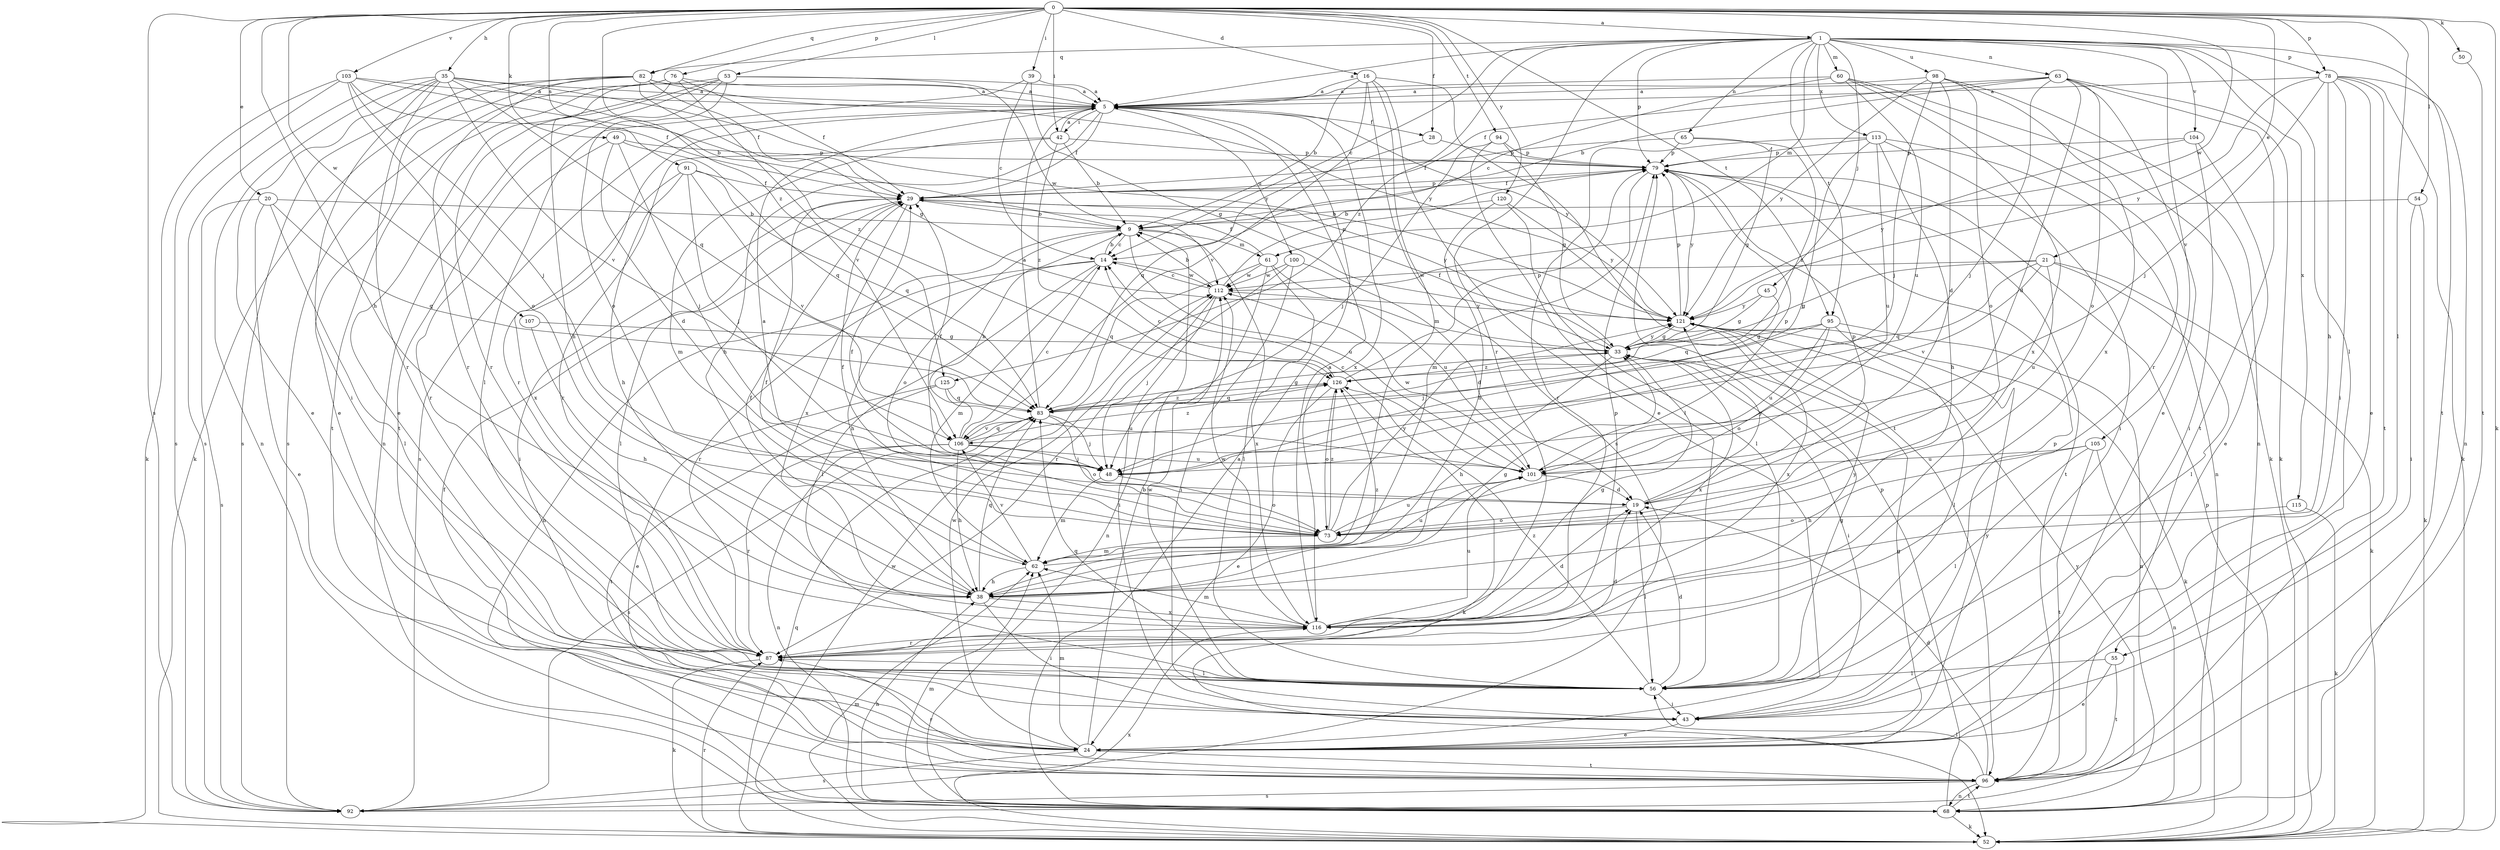 strict digraph  {
0;
1;
5;
9;
14;
16;
19;
20;
21;
24;
28;
29;
33;
35;
38;
39;
42;
43;
45;
48;
49;
50;
52;
53;
54;
55;
56;
60;
61;
62;
63;
65;
68;
73;
76;
78;
79;
82;
83;
87;
91;
92;
94;
95;
96;
98;
100;
101;
103;
104;
105;
106;
107;
112;
113;
115;
116;
120;
121;
125;
126;
0 -> 1  [label=a];
0 -> 16  [label=d];
0 -> 20  [label=e];
0 -> 21  [label=e];
0 -> 28  [label=f];
0 -> 35  [label=h];
0 -> 38  [label=h];
0 -> 39  [label=i];
0 -> 42  [label=i];
0 -> 49  [label=k];
0 -> 50  [label=k];
0 -> 52  [label=k];
0 -> 53  [label=l];
0 -> 54  [label=l];
0 -> 55  [label=l];
0 -> 76  [label=p];
0 -> 78  [label=p];
0 -> 82  [label=q];
0 -> 91  [label=s];
0 -> 92  [label=s];
0 -> 94  [label=t];
0 -> 95  [label=t];
0 -> 103  [label=v];
0 -> 107  [label=w];
0 -> 112  [label=w];
0 -> 120  [label=y];
0 -> 125  [label=z];
1 -> 5  [label=a];
1 -> 14  [label=c];
1 -> 45  [label=j];
1 -> 55  [label=l];
1 -> 60  [label=m];
1 -> 61  [label=m];
1 -> 63  [label=n];
1 -> 65  [label=n];
1 -> 78  [label=p];
1 -> 79  [label=p];
1 -> 82  [label=q];
1 -> 87  [label=r];
1 -> 95  [label=t];
1 -> 96  [label=t];
1 -> 98  [label=u];
1 -> 104  [label=v];
1 -> 105  [label=v];
1 -> 113  [label=x];
1 -> 115  [label=x];
1 -> 125  [label=z];
5 -> 28  [label=f];
5 -> 29  [label=f];
5 -> 38  [label=h];
5 -> 42  [label=i];
5 -> 87  [label=r];
5 -> 92  [label=s];
5 -> 100  [label=u];
5 -> 116  [label=x];
5 -> 121  [label=y];
9 -> 14  [label=c];
9 -> 56  [label=l];
9 -> 61  [label=m];
9 -> 68  [label=n];
9 -> 73  [label=o];
9 -> 101  [label=u];
14 -> 9  [label=b];
14 -> 38  [label=h];
14 -> 56  [label=l];
14 -> 62  [label=m];
14 -> 87  [label=r];
14 -> 112  [label=w];
16 -> 5  [label=a];
16 -> 9  [label=b];
16 -> 24  [label=e];
16 -> 62  [label=m];
16 -> 92  [label=s];
16 -> 96  [label=t];
16 -> 106  [label=v];
19 -> 29  [label=f];
19 -> 56  [label=l];
19 -> 73  [label=o];
19 -> 79  [label=p];
19 -> 121  [label=y];
20 -> 9  [label=b];
20 -> 24  [label=e];
20 -> 56  [label=l];
20 -> 83  [label=q];
20 -> 92  [label=s];
21 -> 33  [label=g];
21 -> 52  [label=k];
21 -> 56  [label=l];
21 -> 83  [label=q];
21 -> 101  [label=u];
21 -> 106  [label=v];
21 -> 112  [label=w];
24 -> 9  [label=b];
24 -> 33  [label=g];
24 -> 62  [label=m];
24 -> 92  [label=s];
24 -> 96  [label=t];
24 -> 112  [label=w];
24 -> 121  [label=y];
28 -> 79  [label=p];
28 -> 83  [label=q];
29 -> 9  [label=b];
29 -> 43  [label=i];
29 -> 56  [label=l];
29 -> 79  [label=p];
29 -> 116  [label=x];
29 -> 121  [label=y];
33 -> 29  [label=f];
33 -> 38  [label=h];
33 -> 43  [label=i];
33 -> 116  [label=x];
33 -> 121  [label=y];
33 -> 126  [label=z];
35 -> 5  [label=a];
35 -> 24  [label=e];
35 -> 43  [label=i];
35 -> 68  [label=n];
35 -> 83  [label=q];
35 -> 87  [label=r];
35 -> 92  [label=s];
35 -> 106  [label=v];
35 -> 121  [label=y];
35 -> 126  [label=z];
38 -> 29  [label=f];
38 -> 33  [label=g];
38 -> 43  [label=i];
38 -> 83  [label=q];
38 -> 116  [label=x];
38 -> 126  [label=z];
39 -> 5  [label=a];
39 -> 14  [label=c];
39 -> 33  [label=g];
39 -> 56  [label=l];
42 -> 5  [label=a];
42 -> 9  [label=b];
42 -> 62  [label=m];
42 -> 79  [label=p];
42 -> 87  [label=r];
42 -> 126  [label=z];
43 -> 24  [label=e];
43 -> 79  [label=p];
45 -> 33  [label=g];
45 -> 83  [label=q];
45 -> 121  [label=y];
48 -> 29  [label=f];
48 -> 62  [label=m];
48 -> 73  [label=o];
49 -> 19  [label=d];
49 -> 48  [label=j];
49 -> 79  [label=p];
49 -> 83  [label=q];
49 -> 87  [label=r];
50 -> 96  [label=t];
52 -> 62  [label=m];
52 -> 79  [label=p];
52 -> 83  [label=q];
52 -> 87  [label=r];
52 -> 112  [label=w];
52 -> 116  [label=x];
53 -> 5  [label=a];
53 -> 24  [label=e];
53 -> 68  [label=n];
53 -> 73  [label=o];
53 -> 87  [label=r];
53 -> 96  [label=t];
53 -> 112  [label=w];
54 -> 9  [label=b];
54 -> 43  [label=i];
54 -> 52  [label=k];
55 -> 24  [label=e];
55 -> 56  [label=l];
55 -> 96  [label=t];
56 -> 19  [label=d];
56 -> 33  [label=g];
56 -> 43  [label=i];
56 -> 83  [label=q];
56 -> 112  [label=w];
56 -> 126  [label=z];
60 -> 5  [label=a];
60 -> 14  [label=c];
60 -> 52  [label=k];
60 -> 87  [label=r];
60 -> 101  [label=u];
60 -> 116  [label=x];
61 -> 29  [label=f];
61 -> 68  [label=n];
61 -> 83  [label=q];
61 -> 101  [label=u];
61 -> 112  [label=w];
61 -> 116  [label=x];
62 -> 29  [label=f];
62 -> 38  [label=h];
62 -> 101  [label=u];
62 -> 106  [label=v];
63 -> 5  [label=a];
63 -> 9  [label=b];
63 -> 19  [label=d];
63 -> 24  [label=e];
63 -> 29  [label=f];
63 -> 48  [label=j];
63 -> 52  [label=k];
63 -> 73  [label=o];
63 -> 96  [label=t];
65 -> 29  [label=f];
65 -> 33  [label=g];
65 -> 79  [label=p];
65 -> 126  [label=z];
68 -> 5  [label=a];
68 -> 38  [label=h];
68 -> 52  [label=k];
68 -> 62  [label=m];
68 -> 79  [label=p];
68 -> 96  [label=t];
73 -> 5  [label=a];
73 -> 29  [label=f];
73 -> 62  [label=m];
73 -> 101  [label=u];
73 -> 121  [label=y];
73 -> 126  [label=z];
76 -> 5  [label=a];
76 -> 29  [label=f];
76 -> 38  [label=h];
76 -> 92  [label=s];
76 -> 96  [label=t];
76 -> 106  [label=v];
78 -> 5  [label=a];
78 -> 24  [label=e];
78 -> 38  [label=h];
78 -> 43  [label=i];
78 -> 48  [label=j];
78 -> 52  [label=k];
78 -> 68  [label=n];
78 -> 96  [label=t];
78 -> 121  [label=y];
79 -> 29  [label=f];
79 -> 62  [label=m];
79 -> 96  [label=t];
79 -> 121  [label=y];
82 -> 5  [label=a];
82 -> 24  [label=e];
82 -> 29  [label=f];
82 -> 33  [label=g];
82 -> 52  [label=k];
82 -> 87  [label=r];
82 -> 92  [label=s];
82 -> 121  [label=y];
83 -> 5  [label=a];
83 -> 33  [label=g];
83 -> 48  [label=j];
83 -> 73  [label=o];
83 -> 92  [label=s];
83 -> 106  [label=v];
83 -> 126  [label=z];
87 -> 19  [label=d];
87 -> 52  [label=k];
87 -> 56  [label=l];
87 -> 79  [label=p];
91 -> 29  [label=f];
91 -> 38  [label=h];
91 -> 48  [label=j];
91 -> 83  [label=q];
91 -> 106  [label=v];
91 -> 116  [label=x];
92 -> 121  [label=y];
94 -> 33  [label=g];
94 -> 48  [label=j];
94 -> 56  [label=l];
94 -> 79  [label=p];
95 -> 33  [label=g];
95 -> 48  [label=j];
95 -> 56  [label=l];
95 -> 68  [label=n];
95 -> 73  [label=o];
95 -> 101  [label=u];
96 -> 19  [label=d];
96 -> 29  [label=f];
96 -> 56  [label=l];
96 -> 68  [label=n];
96 -> 87  [label=r];
96 -> 92  [label=s];
98 -> 5  [label=a];
98 -> 19  [label=d];
98 -> 48  [label=j];
98 -> 68  [label=n];
98 -> 73  [label=o];
98 -> 116  [label=x];
98 -> 121  [label=y];
100 -> 19  [label=d];
100 -> 43  [label=i];
100 -> 87  [label=r];
100 -> 112  [label=w];
101 -> 14  [label=c];
101 -> 19  [label=d];
101 -> 79  [label=p];
101 -> 112  [label=w];
103 -> 5  [label=a];
103 -> 9  [label=b];
103 -> 29  [label=f];
103 -> 48  [label=j];
103 -> 52  [label=k];
103 -> 73  [label=o];
103 -> 92  [label=s];
104 -> 24  [label=e];
104 -> 43  [label=i];
104 -> 79  [label=p];
104 -> 121  [label=y];
105 -> 38  [label=h];
105 -> 56  [label=l];
105 -> 68  [label=n];
105 -> 96  [label=t];
105 -> 101  [label=u];
106 -> 9  [label=b];
106 -> 14  [label=c];
106 -> 38  [label=h];
106 -> 48  [label=j];
106 -> 68  [label=n];
106 -> 83  [label=q];
106 -> 87  [label=r];
106 -> 101  [label=u];
106 -> 126  [label=z];
107 -> 33  [label=g];
107 -> 38  [label=h];
112 -> 9  [label=b];
112 -> 14  [label=c];
112 -> 43  [label=i];
112 -> 48  [label=j];
112 -> 79  [label=p];
112 -> 121  [label=y];
113 -> 38  [label=h];
113 -> 43  [label=i];
113 -> 48  [label=j];
113 -> 68  [label=n];
113 -> 79  [label=p];
113 -> 87  [label=r];
113 -> 101  [label=u];
115 -> 52  [label=k];
115 -> 73  [label=o];
116 -> 5  [label=a];
116 -> 19  [label=d];
116 -> 33  [label=g];
116 -> 62  [label=m];
116 -> 87  [label=r];
116 -> 101  [label=u];
116 -> 112  [label=w];
116 -> 121  [label=y];
120 -> 9  [label=b];
120 -> 38  [label=h];
120 -> 56  [label=l];
120 -> 121  [label=y];
121 -> 33  [label=g];
121 -> 52  [label=k];
121 -> 79  [label=p];
121 -> 116  [label=x];
125 -> 24  [label=e];
125 -> 83  [label=q];
125 -> 96  [label=t];
125 -> 101  [label=u];
126 -> 14  [label=c];
126 -> 24  [label=e];
126 -> 52  [label=k];
126 -> 73  [label=o];
126 -> 79  [label=p];
126 -> 83  [label=q];
}
